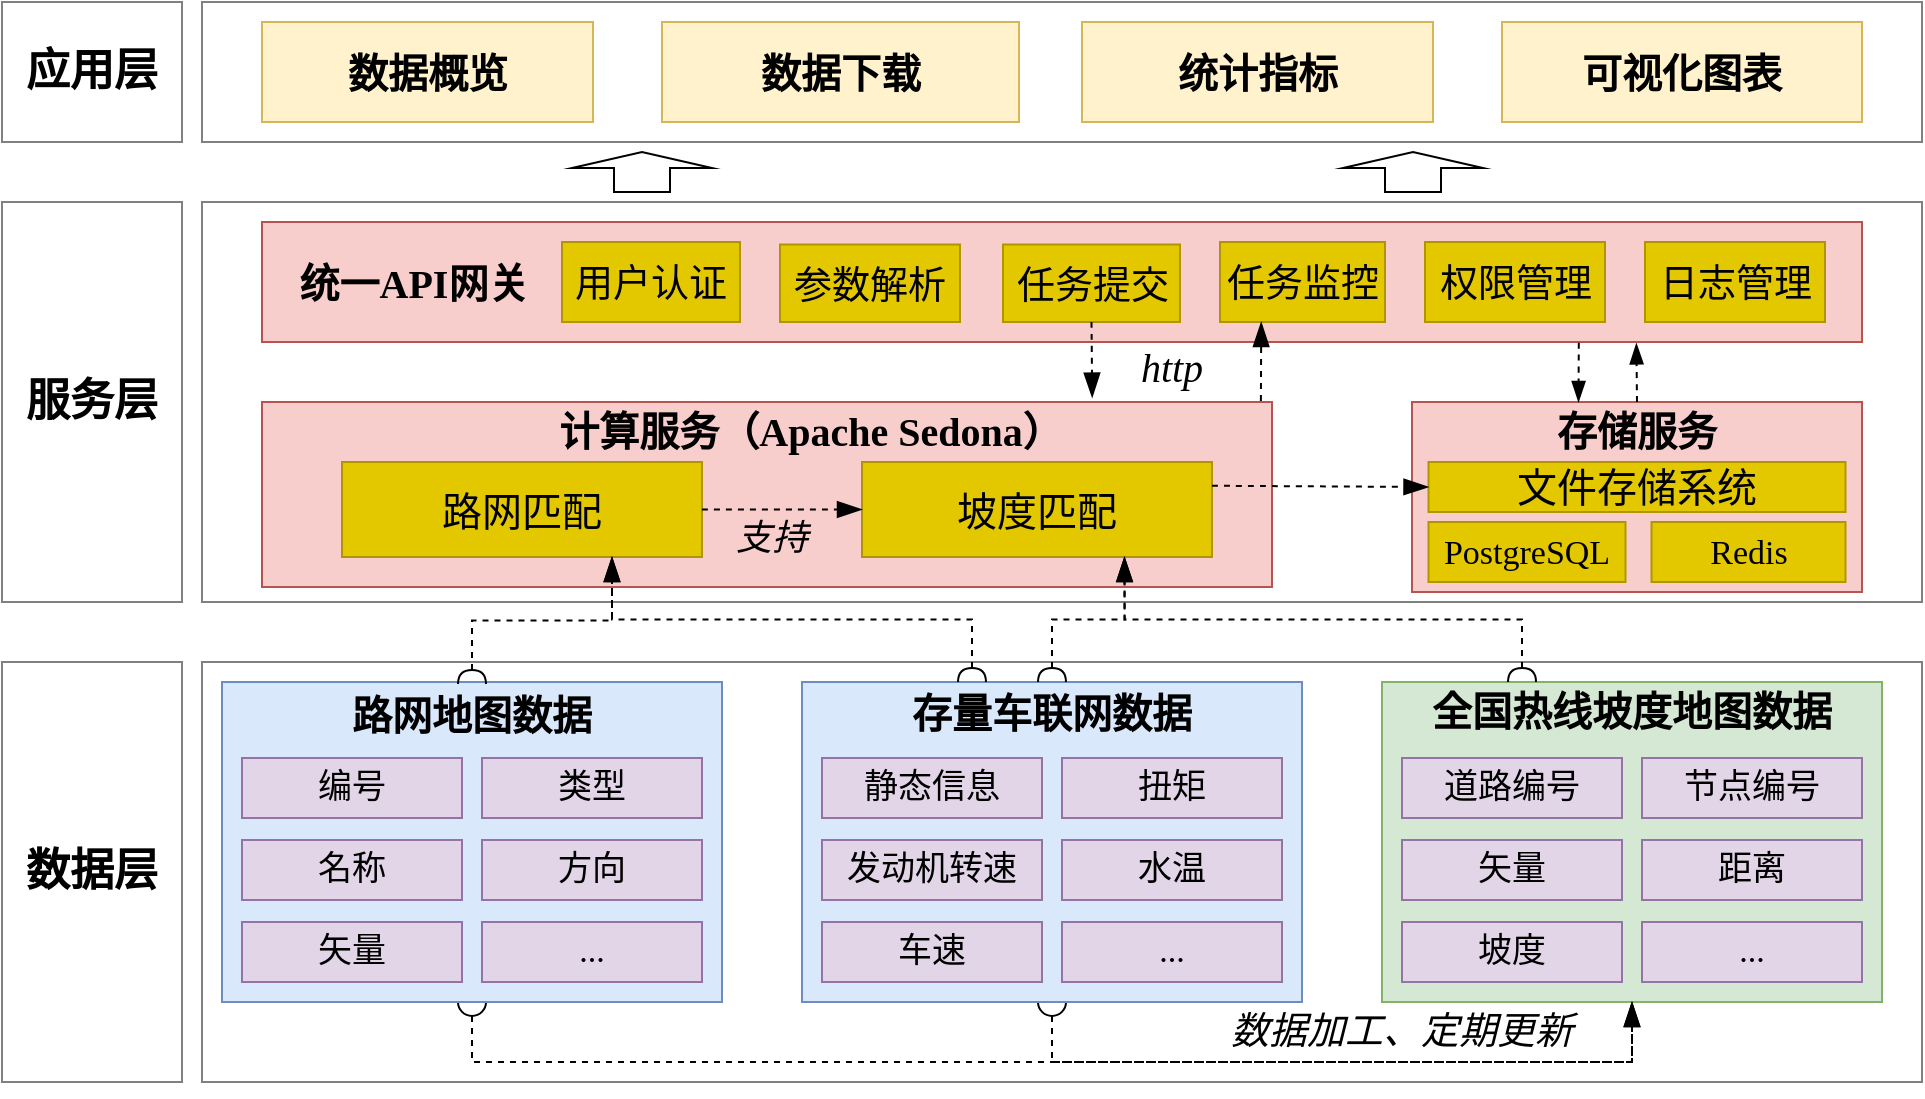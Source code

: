 <mxfile version="24.7.17">
  <diagram name="第 1 页" id="Ni90BN1wA_N-kfd-1URX">
    <mxGraphModel dx="3565" dy="1575" grid="1" gridSize="10" guides="1" tooltips="1" connect="1" arrows="1" fold="1" page="0" pageScale="1" pageWidth="3300" pageHeight="2339" math="0" shadow="0">
      <root>
        <mxCell id="0" />
        <mxCell id="1" parent="0" />
        <mxCell id="qYlMRX3e8qcYRXx63u1V-120" value="" style="rounded=0;whiteSpace=wrap;html=1;fontFamily=Architects Daughter;fontSource=https%3A%2F%2Ffonts.googleapis.com%2Fcss%3Ffamily%3DArchitects%2BDaughter;strokeColor=#808080;" vertex="1" parent="1">
          <mxGeometry x="-1700" y="-390" width="90" height="210" as="geometry" />
        </mxCell>
        <mxCell id="qYlMRX3e8qcYRXx63u1V-119" value="" style="rounded=0;whiteSpace=wrap;html=1;fontFamily=Architects Daughter;fontSource=https%3A%2F%2Ffonts.googleapis.com%2Fcss%3Ffamily%3DArchitects%2BDaughter;strokeColor=#808080;" vertex="1" parent="1">
          <mxGeometry x="-1700" y="-620" width="90" height="200" as="geometry" />
        </mxCell>
        <mxCell id="qYlMRX3e8qcYRXx63u1V-118" value="" style="rounded=0;whiteSpace=wrap;html=1;fontFamily=Architects Daughter;fontSource=https%3A%2F%2Ffonts.googleapis.com%2Fcss%3Ffamily%3DArchitects%2BDaughter;strokeColor=#808080;" vertex="1" parent="1">
          <mxGeometry x="-1700" y="-720" width="90" height="70" as="geometry" />
        </mxCell>
        <mxCell id="qYlMRX3e8qcYRXx63u1V-75" value="" style="rounded=0;whiteSpace=wrap;html=1;fontFamily=Architects Daughter;fontSource=https%3A%2F%2Ffonts.googleapis.com%2Fcss%3Ffamily%3DArchitects%2BDaughter;fillColor=none;strokeWidth=1;strokeColor=#808080;" vertex="1" parent="1">
          <mxGeometry x="-1600" y="-620" width="860" height="200" as="geometry" />
        </mxCell>
        <mxCell id="qYlMRX3e8qcYRXx63u1V-27" value="" style="rounded=0;whiteSpace=wrap;html=1;fontFamily=Architects Daughter;fontSource=https%3A%2F%2Ffonts.googleapis.com%2Fcss%3Ffamily%3DArchitects%2BDaughter;fillColor=none;strokeWidth=1;strokeColor=#808080;" vertex="1" parent="1">
          <mxGeometry x="-1600" y="-720" width="860" height="70" as="geometry" />
        </mxCell>
        <mxCell id="qYlMRX3e8qcYRXx63u1V-25" value="" style="rounded=0;whiteSpace=wrap;html=1;fontFamily=Architects Daughter;fontSource=https%3A%2F%2Ffonts.googleapis.com%2Fcss%3Ffamily%3DArchitects%2BDaughter;fillColor=none;strokeWidth=1;strokeColor=#808080;" vertex="1" parent="1">
          <mxGeometry x="-1600" y="-390" width="860" height="210" as="geometry" />
        </mxCell>
        <mxCell id="qYlMRX3e8qcYRXx63u1V-7" value="" style="rounded=0;whiteSpace=wrap;html=1;fontFamily=宋体;fillColor=#d5e8d4;strokeColor=#82b366;" vertex="1" parent="1">
          <mxGeometry x="-1010" y="-380" width="250" height="160" as="geometry" />
        </mxCell>
        <mxCell id="qYlMRX3e8qcYRXx63u1V-12" value="" style="edgeStyle=orthogonalEdgeStyle;orthogonalLoop=1;jettySize=auto;html=1;rounded=0;fontFamily=Architects Daughter;fontSource=https%3A%2F%2Ffonts.googleapis.com%2Fcss%3Ffamily%3DArchitects%2BDaughter;fontSize=16;startSize=14;endArrow=blockThin;endSize=10;sourcePerimeterSpacing=8;targetPerimeterSpacing=8;endFill=1;exitX=0.5;exitY=1;exitDx=0;exitDy=0;dashed=1;startArrow=oval;startFill=0;" edge="1" parent="1" source="qYlMRX3e8qcYRXx63u1V-18">
          <mxGeometry width="140" relative="1" as="geometry">
            <mxPoint x="-1465" y="-160" as="sourcePoint" />
            <mxPoint x="-885" y="-220" as="targetPoint" />
            <Array as="points">
              <mxPoint x="-1465" y="-190" />
              <mxPoint x="-885" y="-190" />
            </Array>
          </mxGeometry>
        </mxCell>
        <mxCell id="qYlMRX3e8qcYRXx63u1V-13" value="" style="edgeStyle=orthogonalEdgeStyle;orthogonalLoop=1;jettySize=auto;html=1;rounded=0;fontFamily=Architects Daughter;fontSource=https%3A%2F%2Ffonts.googleapis.com%2Fcss%3Ffamily%3DArchitects%2BDaughter;fontSize=16;startSize=14;endArrow=blockThin;endSize=10;sourcePerimeterSpacing=8;targetPerimeterSpacing=8;endFill=1;exitX=0.5;exitY=1;exitDx=0;exitDy=0;entryX=0.5;entryY=1;entryDx=0;entryDy=0;dashed=1;startArrow=oval;startFill=0;" edge="1" parent="1" source="qYlMRX3e8qcYRXx63u1V-17" target="qYlMRX3e8qcYRXx63u1V-7">
          <mxGeometry width="140" relative="1" as="geometry">
            <mxPoint x="-1175" y="-330" as="sourcePoint" />
            <mxPoint x="-864" y="-320" as="targetPoint" />
            <Array as="points">
              <mxPoint x="-1175" y="-190" />
              <mxPoint x="-885" y="-190" />
            </Array>
          </mxGeometry>
        </mxCell>
        <mxCell id="qYlMRX3e8qcYRXx63u1V-14" value="&lt;font style=&quot;font-size: 19px;&quot; face=&quot;宋体&quot;&gt;数据加工、定期更新&lt;/font&gt;" style="text;strokeColor=none;fillColor=none;html=1;align=center;verticalAlign=middle;whiteSpace=wrap;rounded=0;fontSize=19;fontFamily=Architects Daughter;fontSource=https%3A%2F%2Ffonts.googleapis.com%2Fcss%3Ffamily%3DArchitects%2BDaughter;fontStyle=2" vertex="1" parent="1">
          <mxGeometry x="-1100" y="-220" width="200" height="30" as="geometry" />
        </mxCell>
        <mxCell id="qYlMRX3e8qcYRXx63u1V-16" value="&lt;span style=&quot;font-size: 20px;&quot;&gt;&lt;b&gt;数据概览&lt;/b&gt;&lt;/span&gt;" style="rounded=0;whiteSpace=wrap;html=1;fontFamily=宋体;fillColor=#fff2cc;strokeColor=#d6b656;" vertex="1" parent="1">
          <mxGeometry x="-1570" y="-710" width="165.5" height="50" as="geometry" />
        </mxCell>
        <mxCell id="qYlMRX3e8qcYRXx63u1V-17" value="" style="rounded=0;whiteSpace=wrap;html=1;fontFamily=宋体;fillColor=#dae8fc;strokeColor=#6c8ebf;" vertex="1" parent="1">
          <mxGeometry x="-1300" y="-380" width="250" height="160" as="geometry" />
        </mxCell>
        <mxCell id="qYlMRX3e8qcYRXx63u1V-18" value="" style="rounded=0;whiteSpace=wrap;html=1;fontFamily=宋体;fillColor=#dae8fc;strokeColor=#6c8ebf;" vertex="1" parent="1">
          <mxGeometry x="-1590" y="-380" width="250" height="160" as="geometry" />
        </mxCell>
        <mxCell id="qYlMRX3e8qcYRXx63u1V-19" value="&lt;font style=&quot;font-size: 20px;&quot;&gt;&lt;b&gt;数据下载&lt;/b&gt;&lt;/font&gt;" style="rounded=0;whiteSpace=wrap;html=1;fontFamily=宋体;fillColor=#fff2cc;strokeColor=#d6b656;" vertex="1" parent="1">
          <mxGeometry x="-1370" y="-710" width="178.5" height="50" as="geometry" />
        </mxCell>
        <mxCell id="qYlMRX3e8qcYRXx63u1V-26" value="&lt;b&gt;&lt;font style=&quot;font-size: 22px;&quot; face=&quot;宋体&quot;&gt;数据层&lt;/font&gt;&lt;/b&gt;" style="text;strokeColor=none;fillColor=none;html=1;align=center;verticalAlign=middle;whiteSpace=wrap;rounded=0;fontSize=20;fontFamily=Architects Daughter;fontSource=https%3A%2F%2Ffonts.googleapis.com%2Fcss%3Ffamily%3DArchitects%2BDaughter;" vertex="1" parent="1">
          <mxGeometry x="-1690" y="-300" width="70" height="30" as="geometry" />
        </mxCell>
        <mxCell id="qYlMRX3e8qcYRXx63u1V-28" value="&lt;b&gt;&lt;font style=&quot;font-size: 22px;&quot; face=&quot;宋体&quot;&gt;应用层&lt;/font&gt;&lt;/b&gt;" style="text;strokeColor=none;fillColor=none;html=1;align=center;verticalAlign=middle;whiteSpace=wrap;rounded=0;fontSize=20;fontFamily=Architects Daughter;fontSource=https%3A%2F%2Ffonts.googleapis.com%2Fcss%3Ffamily%3DArchitects%2BDaughter;" vertex="1" parent="1">
          <mxGeometry x="-1690" y="-700" width="70" height="30" as="geometry" />
        </mxCell>
        <mxCell id="qYlMRX3e8qcYRXx63u1V-36" value="&lt;b&gt;路网地图数据&lt;/b&gt;" style="text;strokeColor=none;fillColor=none;html=1;align=center;verticalAlign=middle;whiteSpace=wrap;rounded=0;fontSize=20;fontFamily=宋体;" vertex="1" parent="1">
          <mxGeometry x="-1530" y="-379" width="130" height="30" as="geometry" />
        </mxCell>
        <mxCell id="qYlMRX3e8qcYRXx63u1V-38" value="&lt;b&gt;存量车联网数据&lt;/b&gt;" style="text;strokeColor=none;fillColor=none;html=1;align=center;verticalAlign=middle;whiteSpace=wrap;rounded=0;fontSize=20;fontFamily=宋体;" vertex="1" parent="1">
          <mxGeometry x="-1255" y="-380" width="160" height="30" as="geometry" />
        </mxCell>
        <mxCell id="qYlMRX3e8qcYRXx63u1V-39" value="&lt;span style=&quot;font-family: 宋体;&quot;&gt;&lt;b&gt;全国热线坡度地图数据&lt;/b&gt;&lt;/span&gt;" style="text;strokeColor=none;fillColor=none;html=1;align=center;verticalAlign=middle;whiteSpace=wrap;rounded=0;fontSize=20;fontFamily=Architects Daughter;fontSource=https%3A%2F%2Ffonts.googleapis.com%2Fcss%3Ffamily%3DArchitects%2BDaughter;" vertex="1" parent="1">
          <mxGeometry x="-995" y="-380" width="220" height="30" as="geometry" />
        </mxCell>
        <mxCell id="qYlMRX3e8qcYRXx63u1V-40" value="&lt;span style=&quot;font-size: 17px;&quot;&gt;静态信息&lt;/span&gt;" style="rounded=0;whiteSpace=wrap;html=1;fontFamily=宋体;fillColor=#e1d5e7;strokeColor=#9673a6;" vertex="1" parent="1">
          <mxGeometry x="-1290" y="-342" width="110" height="30" as="geometry" />
        </mxCell>
        <mxCell id="qYlMRX3e8qcYRXx63u1V-43" value="&lt;font style=&quot;font-size: 17px;&quot;&gt;扭矩&lt;/font&gt;" style="rounded=0;whiteSpace=wrap;html=1;fontFamily=宋体;fillColor=#e1d5e7;strokeColor=#9673a6;" vertex="1" parent="1">
          <mxGeometry x="-1170" y="-342" width="110" height="30" as="geometry" />
        </mxCell>
        <mxCell id="qYlMRX3e8qcYRXx63u1V-44" value="&lt;font style=&quot;font-size: 17px;&quot;&gt;发动机转速&lt;/font&gt;" style="rounded=0;whiteSpace=wrap;html=1;fontFamily=宋体;fillColor=#e1d5e7;strokeColor=#9673a6;" vertex="1" parent="1">
          <mxGeometry x="-1290" y="-301" width="110" height="30" as="geometry" />
        </mxCell>
        <mxCell id="qYlMRX3e8qcYRXx63u1V-45" value="&lt;font style=&quot;font-size: 17px;&quot;&gt;水温&lt;/font&gt;" style="rounded=0;whiteSpace=wrap;html=1;fontFamily=宋体;fillColor=#e1d5e7;strokeColor=#9673a6;" vertex="1" parent="1">
          <mxGeometry x="-1170" y="-301" width="110" height="30" as="geometry" />
        </mxCell>
        <mxCell id="qYlMRX3e8qcYRXx63u1V-46" value="&lt;span style=&quot;font-size: 17px;&quot;&gt;车速&lt;/span&gt;" style="rounded=0;whiteSpace=wrap;html=1;fontFamily=宋体;fillColor=#e1d5e7;strokeColor=#9673a6;" vertex="1" parent="1">
          <mxGeometry x="-1290" y="-260" width="110" height="30" as="geometry" />
        </mxCell>
        <mxCell id="qYlMRX3e8qcYRXx63u1V-47" value="&lt;span style=&quot;font-size: 17px;&quot;&gt;...&lt;/span&gt;" style="rounded=0;whiteSpace=wrap;html=1;fontFamily=宋体;fillColor=#e1d5e7;strokeColor=#9673a6;" vertex="1" parent="1">
          <mxGeometry x="-1170" y="-260" width="110" height="30" as="geometry" />
        </mxCell>
        <mxCell id="qYlMRX3e8qcYRXx63u1V-48" value="&lt;span style=&quot;font-size: 17px;&quot;&gt;编号&lt;/span&gt;" style="rounded=0;whiteSpace=wrap;html=1;fontFamily=宋体;fillColor=#e1d5e7;strokeColor=#9673a6;" vertex="1" parent="1">
          <mxGeometry x="-1580" y="-342" width="110" height="30" as="geometry" />
        </mxCell>
        <mxCell id="qYlMRX3e8qcYRXx63u1V-49" value="&lt;span style=&quot;font-size: 17px;&quot;&gt;类型&lt;/span&gt;" style="rounded=0;whiteSpace=wrap;html=1;fontFamily=宋体;fillColor=#e1d5e7;strokeColor=#9673a6;" vertex="1" parent="1">
          <mxGeometry x="-1460" y="-342" width="110" height="30" as="geometry" />
        </mxCell>
        <mxCell id="qYlMRX3e8qcYRXx63u1V-50" value="&lt;span style=&quot;font-size: 17px;&quot;&gt;名称&lt;/span&gt;" style="rounded=0;whiteSpace=wrap;html=1;fontFamily=宋体;fillColor=#e1d5e7;strokeColor=#9673a6;" vertex="1" parent="1">
          <mxGeometry x="-1580" y="-301" width="110" height="30" as="geometry" />
        </mxCell>
        <mxCell id="qYlMRX3e8qcYRXx63u1V-51" value="&lt;span style=&quot;font-size: 17px;&quot;&gt;方向&lt;/span&gt;" style="rounded=0;whiteSpace=wrap;html=1;fontFamily=宋体;fillColor=#e1d5e7;strokeColor=#9673a6;" vertex="1" parent="1">
          <mxGeometry x="-1460" y="-301" width="110" height="30" as="geometry" />
        </mxCell>
        <mxCell id="qYlMRX3e8qcYRXx63u1V-52" value="&lt;span style=&quot;font-size: 17px;&quot;&gt;矢量&lt;/span&gt;" style="rounded=0;whiteSpace=wrap;html=1;fontFamily=宋体;fillColor=#e1d5e7;strokeColor=#9673a6;" vertex="1" parent="1">
          <mxGeometry x="-1580" y="-260" width="110" height="30" as="geometry" />
        </mxCell>
        <mxCell id="qYlMRX3e8qcYRXx63u1V-53" value="&lt;span style=&quot;font-size: 17px;&quot;&gt;...&lt;/span&gt;" style="rounded=0;whiteSpace=wrap;html=1;fontFamily=宋体;fillColor=#e1d5e7;strokeColor=#9673a6;" vertex="1" parent="1">
          <mxGeometry x="-1460" y="-260" width="110" height="30" as="geometry" />
        </mxCell>
        <mxCell id="qYlMRX3e8qcYRXx63u1V-54" value="&lt;span style=&quot;font-size: 17px;&quot;&gt;道路编号&lt;/span&gt;" style="rounded=0;whiteSpace=wrap;html=1;fontFamily=宋体;fillColor=#e1d5e7;strokeColor=#9673a6;" vertex="1" parent="1">
          <mxGeometry x="-1000" y="-342" width="110" height="30" as="geometry" />
        </mxCell>
        <mxCell id="qYlMRX3e8qcYRXx63u1V-55" value="&lt;span style=&quot;font-size: 17px;&quot;&gt;节点编号&lt;/span&gt;" style="rounded=0;whiteSpace=wrap;html=1;fontFamily=宋体;fillColor=#e1d5e7;strokeColor=#9673a6;" vertex="1" parent="1">
          <mxGeometry x="-880" y="-342" width="110" height="30" as="geometry" />
        </mxCell>
        <mxCell id="qYlMRX3e8qcYRXx63u1V-56" value="&lt;span style=&quot;font-size: 17px;&quot;&gt;矢量&lt;/span&gt;" style="rounded=0;whiteSpace=wrap;html=1;fontFamily=宋体;fillColor=#e1d5e7;strokeColor=#9673a6;" vertex="1" parent="1">
          <mxGeometry x="-1000" y="-301" width="110" height="30" as="geometry" />
        </mxCell>
        <mxCell id="qYlMRX3e8qcYRXx63u1V-57" value="&lt;span style=&quot;font-size: 17px;&quot;&gt;坡度&lt;/span&gt;" style="rounded=0;whiteSpace=wrap;html=1;fontFamily=宋体;fillColor=#e1d5e7;strokeColor=#9673a6;" vertex="1" parent="1">
          <mxGeometry x="-1000" y="-260" width="110" height="30" as="geometry" />
        </mxCell>
        <mxCell id="qYlMRX3e8qcYRXx63u1V-58" value="&lt;span style=&quot;font-size: 17px;&quot;&gt;距离&lt;/span&gt;" style="rounded=0;whiteSpace=wrap;html=1;fontFamily=宋体;fillColor=#e1d5e7;strokeColor=#9673a6;" vertex="1" parent="1">
          <mxGeometry x="-880" y="-301" width="110" height="30" as="geometry" />
        </mxCell>
        <mxCell id="qYlMRX3e8qcYRXx63u1V-60" value="&lt;span style=&quot;font-size: 17px;&quot;&gt;...&lt;/span&gt;" style="rounded=0;whiteSpace=wrap;html=1;fontFamily=宋体;fillColor=#e1d5e7;strokeColor=#9673a6;" vertex="1" parent="1">
          <mxGeometry x="-880" y="-260" width="110" height="30" as="geometry" />
        </mxCell>
        <mxCell id="qYlMRX3e8qcYRXx63u1V-62" value="" style="rounded=0;whiteSpace=wrap;html=1;fontFamily=宋体;fillColor=#f8cecc;strokeColor=#b85450;" vertex="1" parent="1">
          <mxGeometry x="-1570" y="-520" width="505" height="92.5" as="geometry" />
        </mxCell>
        <mxCell id="qYlMRX3e8qcYRXx63u1V-63" value="" style="rounded=0;whiteSpace=wrap;html=1;fontFamily=Times New Roman;fillColor=#f8cecc;strokeColor=#b85450;" vertex="1" parent="1">
          <mxGeometry x="-995" y="-520" width="225" height="95" as="geometry" />
        </mxCell>
        <mxCell id="qYlMRX3e8qcYRXx63u1V-64" value="" style="rounded=0;whiteSpace=wrap;html=1;fontFamily=宋体;fillColor=#f8cecc;strokeColor=#b85450;" vertex="1" parent="1">
          <mxGeometry x="-1570" y="-610" width="800" height="60" as="geometry" />
        </mxCell>
        <mxCell id="qYlMRX3e8qcYRXx63u1V-65" value="&lt;p style=&quot;line-height: 100%;&quot;&gt;PostgreSQL&lt;/p&gt;" style="rounded=0;whiteSpace=wrap;html=1;fontFamily=Times New Roman;fontSize=17;fillColor=#e3c800;fontColor=#000000;strokeColor=#B09500;" vertex="1" parent="1">
          <mxGeometry x="-986.75" y="-460" width="98.5" height="30" as="geometry" />
        </mxCell>
        <mxCell id="qYlMRX3e8qcYRXx63u1V-66" value="&lt;p style=&quot;line-height: 100%;&quot;&gt;Redis&lt;/p&gt;" style="rounded=0;whiteSpace=wrap;html=1;fontFamily=Times New Roman;fontSize=17;fillColor=#e3c800;fontColor=#000000;strokeColor=#B09500;" vertex="1" parent="1">
          <mxGeometry x="-875.25" y="-460" width="97" height="30" as="geometry" />
        </mxCell>
        <mxCell id="qYlMRX3e8qcYRXx63u1V-67" value="&lt;font face=&quot;宋体&quot;&gt;&lt;b&gt;存储服务&lt;/b&gt;&lt;/font&gt;" style="text;strokeColor=none;fillColor=none;html=1;align=center;verticalAlign=middle;whiteSpace=wrap;rounded=0;fontSize=20;fontFamily=Architects Daughter;fontSource=https%3A%2F%2Ffonts.googleapis.com%2Fcss%3Ffamily%3DArchitects%2BDaughter;" vertex="1" parent="1">
          <mxGeometry x="-941" y="-520" width="117" height="30" as="geometry" />
        </mxCell>
        <mxCell id="qYlMRX3e8qcYRXx63u1V-68" value="&lt;font style=&quot;font-size: 20px;&quot; face=&quot;宋体&quot;&gt;路网匹配&lt;/font&gt;" style="rounded=0;whiteSpace=wrap;html=1;fontFamily=Architects Daughter;fontSource=https%3A%2F%2Ffonts.googleapis.com%2Fcss%3Ffamily%3DArchitects%2BDaughter;fillColor=#e3c800;fontColor=#000000;strokeColor=#B09500;" vertex="1" parent="1">
          <mxGeometry x="-1530" y="-490" width="180" height="47.5" as="geometry" />
        </mxCell>
        <mxCell id="qYlMRX3e8qcYRXx63u1V-69" value="&lt;b&gt;&lt;font face=&quot;宋体&quot;&gt;计算服务（&lt;/font&gt;&lt;span style=&quot;font-family: &amp;quot;Times New Roman&amp;quot;;&quot;&gt;Apache Sedona&lt;/span&gt;&lt;font face=&quot;宋体&quot;&gt;）&lt;/font&gt;&lt;/b&gt;" style="text;strokeColor=none;fillColor=none;html=1;align=center;verticalAlign=middle;whiteSpace=wrap;rounded=0;fontSize=20;fontFamily=Architects Daughter;fontSource=https%3A%2F%2Ffonts.googleapis.com%2Fcss%3Ffamily%3DArchitects%2BDaughter;" vertex="1" parent="1">
          <mxGeometry x="-1431" y="-520" width="271" height="30" as="geometry" />
        </mxCell>
        <mxCell id="qYlMRX3e8qcYRXx63u1V-72" value="&lt;font style=&quot;font-size: 20px;&quot; face=&quot;Times New Roman&quot;&gt;&lt;i&gt;http&lt;/i&gt;&lt;/font&gt;" style="text;strokeColor=none;fillColor=none;html=1;align=center;verticalAlign=middle;whiteSpace=wrap;rounded=0;fontSize=18;fontFamily=Architects Daughter;fontSource=https%3A%2F%2Ffonts.googleapis.com%2Fcss%3Ffamily%3DArchitects%2BDaughter;" vertex="1" parent="1">
          <mxGeometry x="-1140" y="-550" width="50" height="25" as="geometry" />
        </mxCell>
        <mxCell id="qYlMRX3e8qcYRXx63u1V-83" value="&lt;span style=&quot;font-family: 宋体;&quot;&gt;&lt;b&gt;统一API网关&lt;/b&gt;&lt;/span&gt;" style="text;strokeColor=none;fillColor=none;html=1;align=center;verticalAlign=middle;whiteSpace=wrap;rounded=0;fontSize=20;fontFamily=Architects Daughter;fontSource=https%3A%2F%2Ffonts.googleapis.com%2Fcss%3Ffamily%3DArchitects%2BDaughter;" vertex="1" parent="1">
          <mxGeometry x="-1559" y="-594.37" width="130" height="30" as="geometry" />
        </mxCell>
        <mxCell id="qYlMRX3e8qcYRXx63u1V-84" value="&lt;p style=&quot;line-height: 100%;&quot;&gt;用户认证&lt;/p&gt;" style="rounded=0;whiteSpace=wrap;html=1;fontFamily=宋体;fontSize=19;fillColor=#e3c800;fontColor=#000000;strokeColor=#B09500;" vertex="1" parent="1">
          <mxGeometry x="-1420" y="-600" width="89" height="40" as="geometry" />
        </mxCell>
        <mxCell id="qYlMRX3e8qcYRXx63u1V-85" value="&lt;p style=&quot;line-height: 100%;&quot;&gt;权限管理&lt;/p&gt;" style="rounded=0;whiteSpace=wrap;html=1;fontFamily=宋体;fontSize=19;fillColor=#e3c800;fontColor=#000000;strokeColor=#B09500;" vertex="1" parent="1">
          <mxGeometry x="-988.5" y="-600" width="90" height="40" as="geometry" />
        </mxCell>
        <mxCell id="qYlMRX3e8qcYRXx63u1V-87" value="&lt;p style=&quot;line-height: 100%;&quot;&gt;日志管理&lt;/p&gt;" style="rounded=0;whiteSpace=wrap;html=1;fontFamily=宋体;fontSize=19;fillColor=#e3c800;fontColor=#000000;strokeColor=#B09500;" vertex="1" parent="1">
          <mxGeometry x="-878.5" y="-600" width="90" height="40" as="geometry" />
        </mxCell>
        <mxCell id="qYlMRX3e8qcYRXx63u1V-88" value="&lt;p style=&quot;line-height: 100%;&quot;&gt;参数解析&lt;/p&gt;" style="rounded=0;whiteSpace=wrap;html=1;fontFamily=宋体;fontSize=19;fillColor=#e3c800;fontColor=#000000;strokeColor=#B09500;" vertex="1" parent="1">
          <mxGeometry x="-1311" y="-598.75" width="90" height="38.75" as="geometry" />
        </mxCell>
        <mxCell id="qYlMRX3e8qcYRXx63u1V-89" value="&lt;p style=&quot;line-height: 100%;&quot;&gt;任务提交&lt;/p&gt;" style="rounded=0;whiteSpace=wrap;html=1;fontFamily=宋体;fontSize=19;fillColor=#e3c800;fontColor=#000000;strokeColor=#B09500;" vertex="1" parent="1">
          <mxGeometry x="-1199.5" y="-598.75" width="88.5" height="38.75" as="geometry" />
        </mxCell>
        <mxCell id="qYlMRX3e8qcYRXx63u1V-90" value="&lt;p style=&quot;line-height: 100%;&quot;&gt;任务监控&lt;/p&gt;" style="rounded=0;whiteSpace=wrap;html=1;fontFamily=宋体;fontSize=19;fillColor=#e3c800;fontColor=#000000;strokeColor=#B09500;" vertex="1" parent="1">
          <mxGeometry x="-1091" y="-600" width="82.5" height="40" as="geometry" />
        </mxCell>
        <mxCell id="qYlMRX3e8qcYRXx63u1V-95" value="" style="edgeStyle=none;orthogonalLoop=1;jettySize=auto;html=1;rounded=0;fontFamily=Architects Daughter;fontSource=https%3A%2F%2Ffonts.googleapis.com%2Fcss%3Ffamily%3DArchitects%2BDaughter;fontSize=16;startSize=14;endArrow=blockThin;endSize=8;sourcePerimeterSpacing=8;targetPerimeterSpacing=8;curved=1;dashed=1;endFill=1;entryX=0.25;entryY=0;entryDx=0;entryDy=0;exitX=0.823;exitY=1.006;exitDx=0;exitDy=0;exitPerimeter=0;" edge="1" parent="1" source="qYlMRX3e8qcYRXx63u1V-64" target="qYlMRX3e8qcYRXx63u1V-67">
          <mxGeometry width="140" relative="1" as="geometry">
            <mxPoint x="-912" y="-525" as="sourcePoint" />
            <mxPoint x="-888" y="-500" as="targetPoint" />
            <Array as="points" />
          </mxGeometry>
        </mxCell>
        <mxCell id="qYlMRX3e8qcYRXx63u1V-96" value="" style="edgeStyle=none;orthogonalLoop=1;jettySize=auto;html=1;rounded=0;fontFamily=Architects Daughter;fontSource=https%3A%2F%2Ffonts.googleapis.com%2Fcss%3Ffamily%3DArchitects%2BDaughter;fontSize=16;startSize=14;endArrow=blockThin;endSize=8;sourcePerimeterSpacing=8;targetPerimeterSpacing=8;curved=1;dashed=1;endFill=1;exitX=0.5;exitY=0;exitDx=0;exitDy=0;entryX=0.859;entryY=1.012;entryDx=0;entryDy=0;entryPerimeter=0;" edge="1" parent="1" source="qYlMRX3e8qcYRXx63u1V-67" target="qYlMRX3e8qcYRXx63u1V-64">
          <mxGeometry width="140" relative="1" as="geometry">
            <mxPoint x="-877" y="-500" as="sourcePoint" />
            <mxPoint x="-877" y="-530" as="targetPoint" />
            <Array as="points" />
          </mxGeometry>
        </mxCell>
        <mxCell id="qYlMRX3e8qcYRXx63u1V-97" value="&lt;b&gt;&lt;font style=&quot;font-size: 22px;&quot; face=&quot;宋体&quot;&gt;服务层&lt;/font&gt;&lt;/b&gt;" style="text;strokeColor=none;fillColor=none;html=1;align=center;verticalAlign=middle;whiteSpace=wrap;rounded=0;fontSize=20;fontFamily=Architects Daughter;fontSource=https%3A%2F%2Ffonts.googleapis.com%2Fcss%3Ffamily%3DArchitects%2BDaughter;" vertex="1" parent="1">
          <mxGeometry x="-1690" y="-535" width="70" height="30" as="geometry" />
        </mxCell>
        <mxCell id="qYlMRX3e8qcYRXx63u1V-107" value="&lt;font style=&quot;font-size: 20px;&quot; face=&quot;宋体&quot;&gt;坡度匹配&lt;/font&gt;" style="rounded=0;whiteSpace=wrap;html=1;fontFamily=Architects Daughter;fontSource=https%3A%2F%2Ffonts.googleapis.com%2Fcss%3Ffamily%3DArchitects%2BDaughter;fillColor=#e3c800;fontColor=#000000;strokeColor=#B09500;" vertex="1" parent="1">
          <mxGeometry x="-1270" y="-490" width="175" height="47.5" as="geometry" />
        </mxCell>
        <mxCell id="qYlMRX3e8qcYRXx63u1V-108" value="" style="edgeStyle=none;orthogonalLoop=1;jettySize=auto;html=1;rounded=0;fontFamily=Architects Daughter;fontSource=https%3A%2F%2Ffonts.googleapis.com%2Fcss%3Ffamily%3DArchitects%2BDaughter;fontSize=16;startSize=14;endArrow=blockThin;endSize=10;sourcePerimeterSpacing=8;targetPerimeterSpacing=8;curved=1;exitX=1;exitY=0.5;exitDx=0;exitDy=0;entryX=0;entryY=0.5;entryDx=0;entryDy=0;dashed=1;endFill=1;" edge="1" parent="1" source="qYlMRX3e8qcYRXx63u1V-68" target="qYlMRX3e8qcYRXx63u1V-107">
          <mxGeometry width="140" relative="1" as="geometry">
            <mxPoint x="-1300" y="-470.83" as="sourcePoint" />
            <mxPoint x="-1240" y="-470.83" as="targetPoint" />
            <Array as="points" />
          </mxGeometry>
        </mxCell>
        <mxCell id="qYlMRX3e8qcYRXx63u1V-109" value="&lt;font style=&quot;font-size: 18px;&quot; face=&quot;宋体&quot;&gt;&lt;i&gt;支持&lt;/i&gt;&lt;/font&gt;" style="text;strokeColor=none;fillColor=none;html=1;align=center;verticalAlign=middle;whiteSpace=wrap;rounded=0;fontSize=18;fontFamily=Architects Daughter;fontSource=https%3A%2F%2Ffonts.googleapis.com%2Fcss%3Ffamily%3DArchitects%2BDaughter;" vertex="1" parent="1">
          <mxGeometry x="-1340" y="-462.5" width="50" height="20" as="geometry" />
        </mxCell>
        <mxCell id="qYlMRX3e8qcYRXx63u1V-110" value="" style="edgeStyle=orthogonalEdgeStyle;orthogonalLoop=1;jettySize=auto;html=1;rounded=0;fontFamily=Architects Daughter;fontSource=https%3A%2F%2Ffonts.googleapis.com%2Fcss%3Ffamily%3DArchitects%2BDaughter;fontSize=16;startSize=5;endArrow=blockThin;endSize=10;sourcePerimeterSpacing=8;targetPerimeterSpacing=8;dashed=1;endFill=1;entryX=0.75;entryY=1;entryDx=0;entryDy=0;exitX=0.5;exitY=0;exitDx=0;exitDy=0;startArrow=halfCircle;startFill=0;" edge="1" parent="1" source="qYlMRX3e8qcYRXx63u1V-36" target="qYlMRX3e8qcYRXx63u1V-68">
          <mxGeometry width="140" relative="1" as="geometry">
            <mxPoint x="-1630" y="-410" as="sourcePoint" />
            <mxPoint x="-1490" y="-410" as="targetPoint" />
          </mxGeometry>
        </mxCell>
        <mxCell id="qYlMRX3e8qcYRXx63u1V-111" value="" style="edgeStyle=orthogonalEdgeStyle;orthogonalLoop=1;jettySize=auto;html=1;rounded=0;fontFamily=Architects Daughter;fontSource=https%3A%2F%2Ffonts.googleapis.com%2Fcss%3Ffamily%3DArchitects%2BDaughter;fontSize=16;startSize=5;endArrow=blockThin;endSize=10;sourcePerimeterSpacing=8;targetPerimeterSpacing=8;dashed=1;endFill=1;entryX=0.75;entryY=1;entryDx=0;entryDy=0;exitX=0.25;exitY=0;exitDx=0;exitDy=0;startArrow=halfCircle;startFill=0;" edge="1" parent="1" source="qYlMRX3e8qcYRXx63u1V-38" target="qYlMRX3e8qcYRXx63u1V-68">
          <mxGeometry width="140" relative="1" as="geometry">
            <mxPoint x="-1455" y="-370" as="sourcePoint" />
            <mxPoint x="-1385" y="-422" as="targetPoint" />
          </mxGeometry>
        </mxCell>
        <mxCell id="qYlMRX3e8qcYRXx63u1V-112" value="" style="edgeStyle=orthogonalEdgeStyle;orthogonalLoop=1;jettySize=auto;html=1;rounded=0;fontFamily=Architects Daughter;fontSource=https%3A%2F%2Ffonts.googleapis.com%2Fcss%3Ffamily%3DArchitects%2BDaughter;fontSize=16;startSize=5;endArrow=blockThin;endSize=10;sourcePerimeterSpacing=8;targetPerimeterSpacing=8;dashed=1;endFill=1;entryX=0.75;entryY=1;entryDx=0;entryDy=0;exitX=0.5;exitY=0;exitDx=0;exitDy=0;startArrow=halfCircle;startFill=0;" edge="1" parent="1" source="qYlMRX3e8qcYRXx63u1V-38" target="qYlMRX3e8qcYRXx63u1V-107">
          <mxGeometry width="140" relative="1" as="geometry">
            <mxPoint x="-1455" y="-370" as="sourcePoint" />
            <mxPoint x="-1385" y="-422" as="targetPoint" />
          </mxGeometry>
        </mxCell>
        <mxCell id="qYlMRX3e8qcYRXx63u1V-113" value="" style="edgeStyle=orthogonalEdgeStyle;orthogonalLoop=1;jettySize=auto;html=1;rounded=0;fontFamily=Architects Daughter;fontSource=https%3A%2F%2Ffonts.googleapis.com%2Fcss%3Ffamily%3DArchitects%2BDaughter;fontSize=16;startSize=5;endArrow=blockThin;endSize=10;sourcePerimeterSpacing=8;targetPerimeterSpacing=8;dashed=1;endFill=1;entryX=0.75;entryY=1;entryDx=0;entryDy=0;exitX=0.25;exitY=0;exitDx=0;exitDy=0;startArrow=halfCircle;startFill=0;" edge="1" parent="1" source="qYlMRX3e8qcYRXx63u1V-39" target="qYlMRX3e8qcYRXx63u1V-107">
          <mxGeometry width="140" relative="1" as="geometry">
            <mxPoint x="-1165" y="-378" as="sourcePoint" />
            <mxPoint x="-1129" y="-422" as="targetPoint" />
          </mxGeometry>
        </mxCell>
        <mxCell id="qYlMRX3e8qcYRXx63u1V-115" value="&lt;font style=&quot;font-size: 20px;&quot;&gt;&lt;b&gt;统计指标&lt;/b&gt;&lt;/font&gt;" style="rounded=0;whiteSpace=wrap;html=1;fontFamily=宋体;fillColor=#fff2cc;strokeColor=#d6b656;" vertex="1" parent="1">
          <mxGeometry x="-1160" y="-710" width="175.5" height="50" as="geometry" />
        </mxCell>
        <mxCell id="qYlMRX3e8qcYRXx63u1V-116" value="" style="edgeStyle=none;orthogonalLoop=1;jettySize=auto;html=1;rounded=0;fontFamily=Architects Daughter;fontSource=https%3A%2F%2Ffonts.googleapis.com%2Fcss%3Ffamily%3DArchitects%2BDaughter;fontSize=16;startSize=14;endArrow=blockThin;endSize=10;sourcePerimeterSpacing=8;targetPerimeterSpacing=8;curved=1;endFill=1;dashed=1;exitX=0.5;exitY=1;exitDx=0;exitDy=0;entryX=0.822;entryY=-0.024;entryDx=0;entryDy=0;entryPerimeter=0;" edge="1" parent="1" source="qYlMRX3e8qcYRXx63u1V-89" target="qYlMRX3e8qcYRXx63u1V-62">
          <mxGeometry width="140" relative="1" as="geometry">
            <mxPoint x="-1230" y="-500" as="sourcePoint" />
            <mxPoint x="-1090" y="-500" as="targetPoint" />
            <Array as="points" />
          </mxGeometry>
        </mxCell>
        <mxCell id="qYlMRX3e8qcYRXx63u1V-117" value="" style="edgeStyle=none;orthogonalLoop=1;jettySize=auto;html=1;rounded=0;fontFamily=Architects Daughter;fontSource=https%3A%2F%2Ffonts.googleapis.com%2Fcss%3Ffamily%3DArchitects%2BDaughter;fontSize=16;startSize=14;endArrow=blockThin;endSize=10;sourcePerimeterSpacing=8;targetPerimeterSpacing=8;curved=1;endFill=1;dashed=1;entryX=0.25;entryY=1;entryDx=0;entryDy=0;exitX=0.989;exitY=-0.006;exitDx=0;exitDy=0;exitPerimeter=0;" edge="1" parent="1" source="qYlMRX3e8qcYRXx63u1V-62" target="qYlMRX3e8qcYRXx63u1V-90">
          <mxGeometry width="140" relative="1" as="geometry">
            <mxPoint x="-1145" y="-530" as="sourcePoint" />
            <mxPoint x="-1145" y="-489" as="targetPoint" />
            <Array as="points" />
          </mxGeometry>
        </mxCell>
        <mxCell id="qYlMRX3e8qcYRXx63u1V-121" value="&lt;font style=&quot;font-size: 20px;&quot;&gt;&lt;b&gt;可视化图表&lt;/b&gt;&lt;/font&gt;" style="rounded=0;whiteSpace=wrap;html=1;fontFamily=宋体;fillColor=#fff2cc;strokeColor=#d6b656;" vertex="1" parent="1">
          <mxGeometry x="-950" y="-710" width="180" height="50" as="geometry" />
        </mxCell>
        <mxCell id="qYlMRX3e8qcYRXx63u1V-124" value="" style="shape=singleArrow;whiteSpace=wrap;html=1;arrowWidth=0.4;arrowSize=0.4;fontFamily=Architects Daughter;fontSource=https%3A%2F%2Ffonts.googleapis.com%2Fcss%3Ffamily%3DArchitects%2BDaughter;rotation=-90;" vertex="1" parent="1">
          <mxGeometry x="-1390" y="-670" width="20" height="70" as="geometry" />
        </mxCell>
        <mxCell id="qYlMRX3e8qcYRXx63u1V-125" value="" style="shape=singleArrow;whiteSpace=wrap;html=1;arrowWidth=0.4;arrowSize=0.4;fontFamily=Architects Daughter;fontSource=https%3A%2F%2Ffonts.googleapis.com%2Fcss%3Ffamily%3DArchitects%2BDaughter;rotation=-90;" vertex="1" parent="1">
          <mxGeometry x="-1004.5" y="-670" width="20" height="70" as="geometry" />
        </mxCell>
        <mxCell id="qYlMRX3e8qcYRXx63u1V-126" value="&lt;p style=&quot;line-height: 100%;&quot;&gt;&lt;font style=&quot;font-size: 20px;&quot; face=&quot;宋体&quot;&gt;文件存储系统&lt;/font&gt;&lt;/p&gt;" style="rounded=0;whiteSpace=wrap;html=1;fontFamily=Times New Roman;fontSize=17;fillColor=#e3c800;fontColor=#000000;strokeColor=#B09500;" vertex="1" parent="1">
          <mxGeometry x="-986.75" y="-490" width="208.5" height="25" as="geometry" />
        </mxCell>
        <mxCell id="qYlMRX3e8qcYRXx63u1V-127" value="" style="edgeStyle=none;orthogonalLoop=1;jettySize=auto;html=1;rounded=0;fontFamily=Architects Daughter;fontSource=https%3A%2F%2Ffonts.googleapis.com%2Fcss%3Ffamily%3DArchitects%2BDaughter;fontSize=16;startSize=14;endArrow=blockThin;endSize=10;sourcePerimeterSpacing=8;targetPerimeterSpacing=8;curved=1;exitX=1;exitY=0.25;exitDx=0;exitDy=0;entryX=0;entryY=0.5;entryDx=0;entryDy=0;dashed=1;endFill=1;" edge="1" parent="1" source="qYlMRX3e8qcYRXx63u1V-107" target="qYlMRX3e8qcYRXx63u1V-126">
          <mxGeometry width="140" relative="1" as="geometry">
            <mxPoint x="-1060" y="-460" as="sourcePoint" />
            <mxPoint x="-920" y="-460" as="targetPoint" />
            <Array as="points" />
          </mxGeometry>
        </mxCell>
      </root>
    </mxGraphModel>
  </diagram>
</mxfile>
